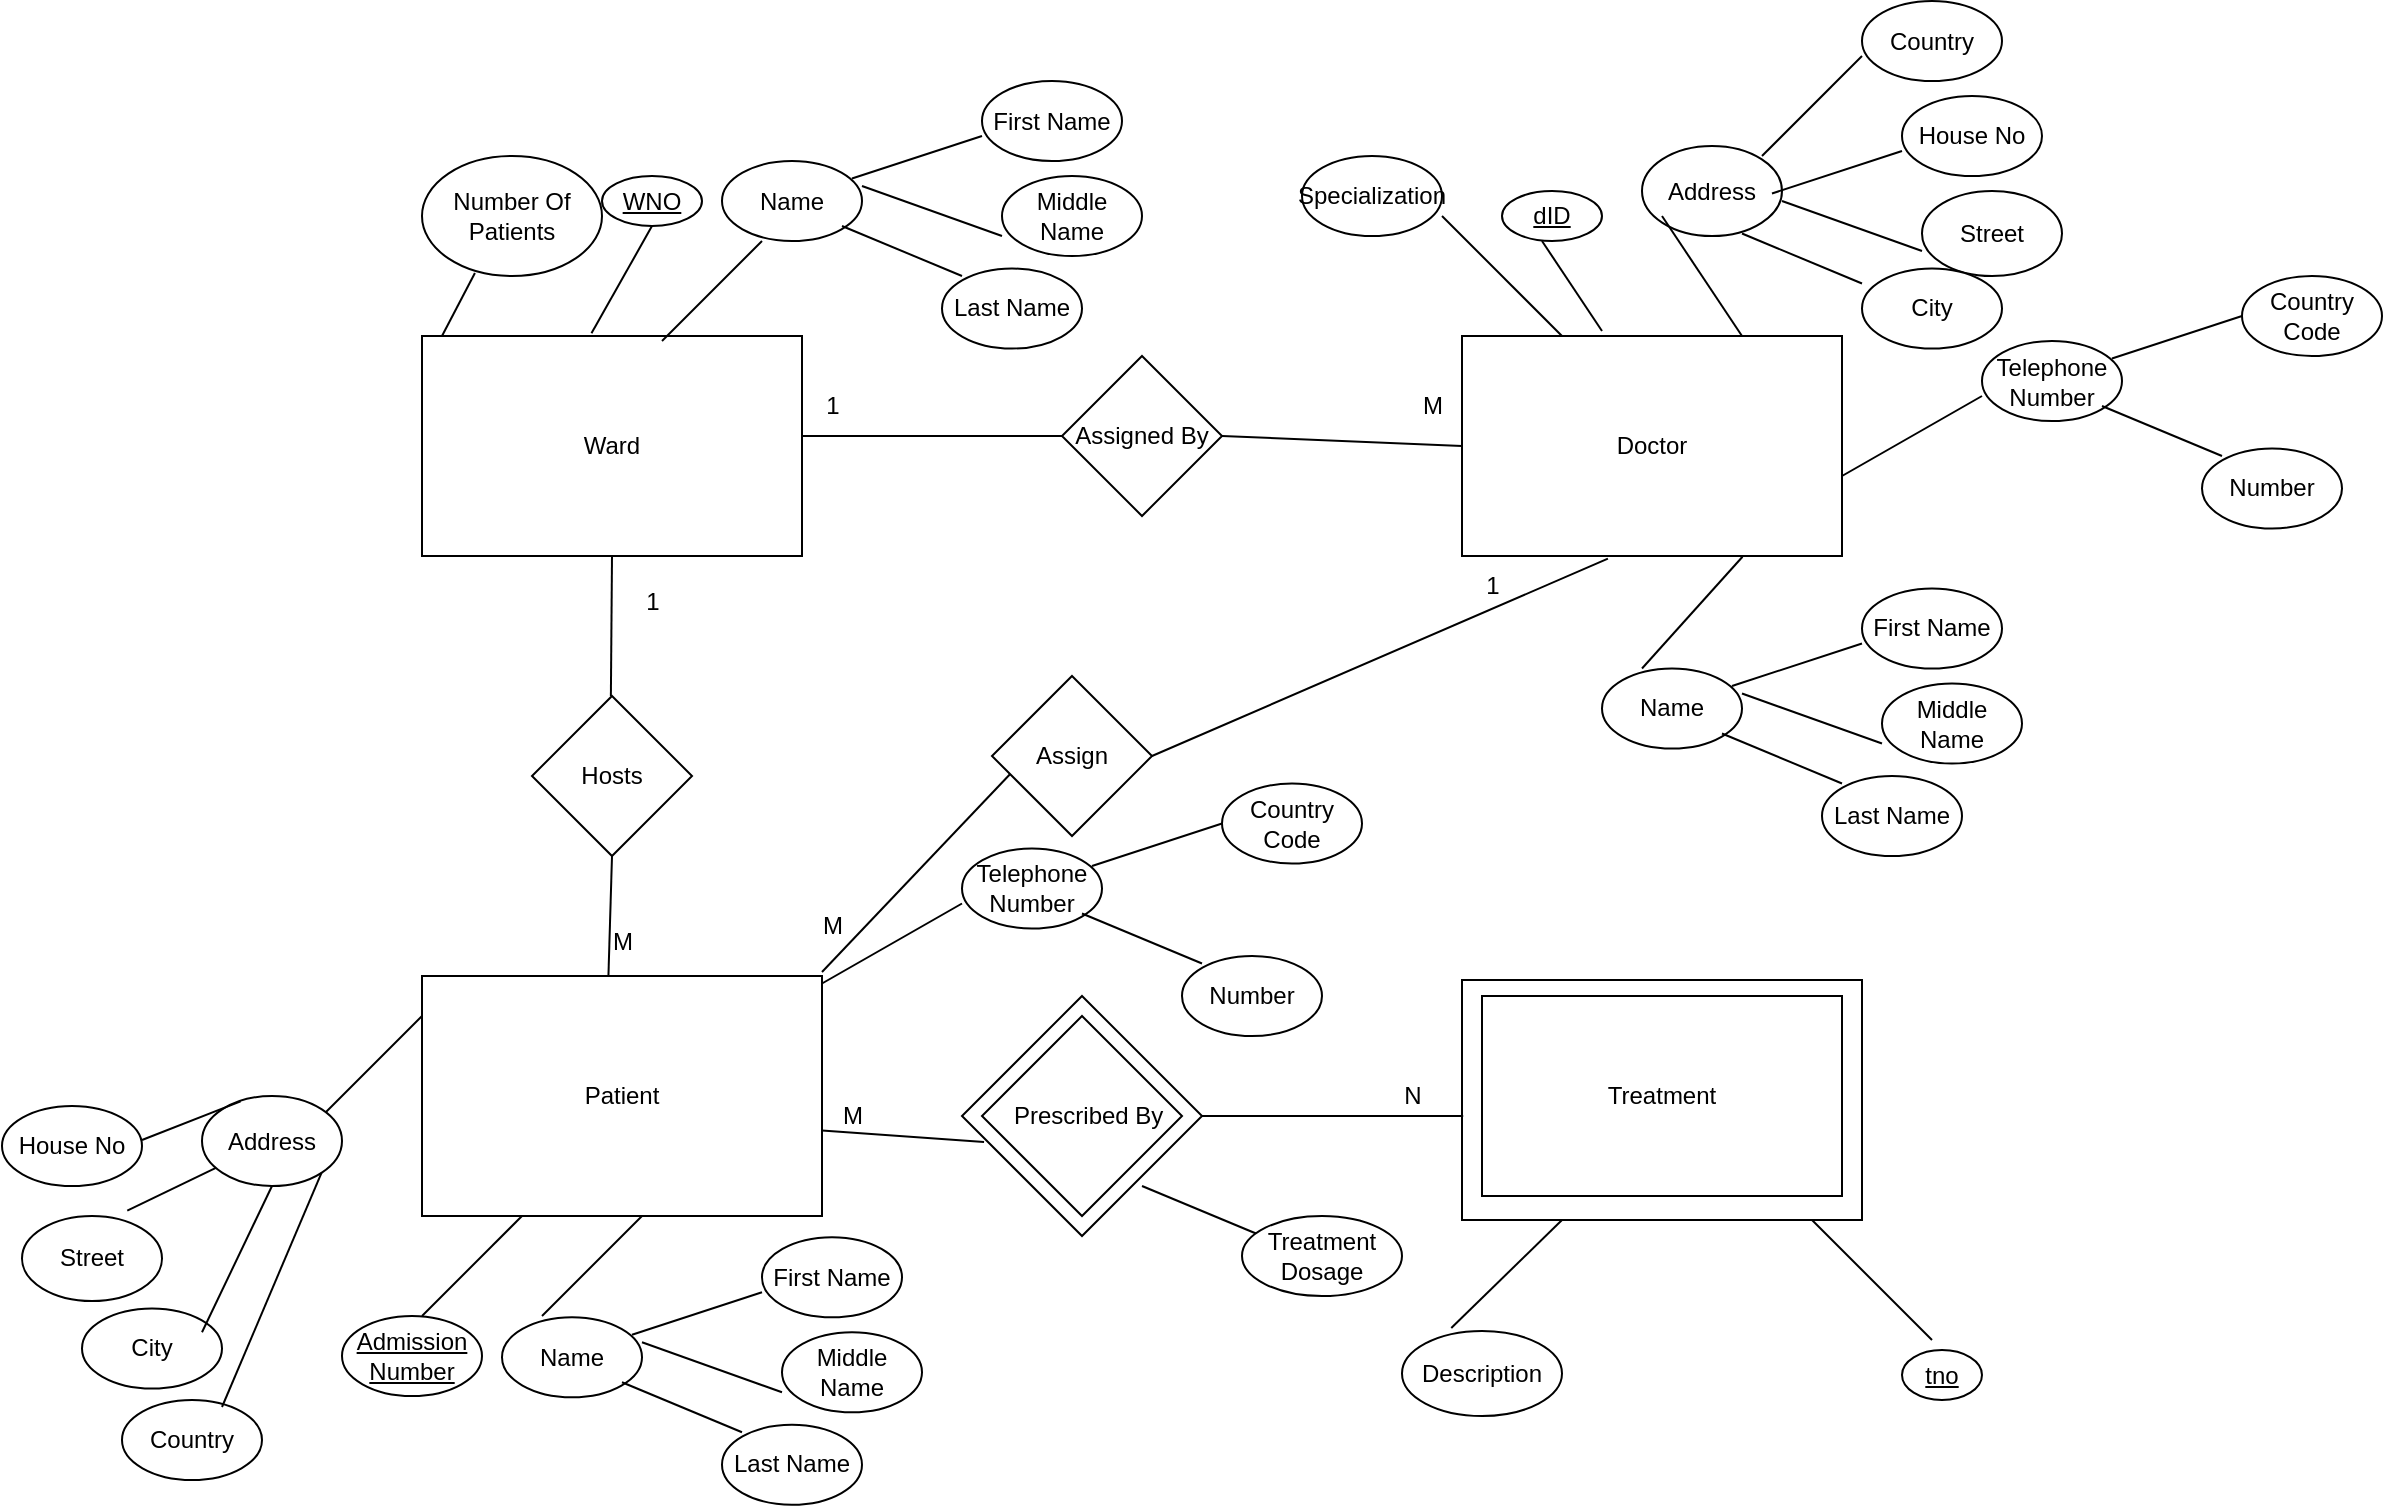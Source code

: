<mxfile version="21.5.2" type="device">
  <diagram name="Page-1" id="09DajQlsoDGaR5UKHQZs">
    <mxGraphModel dx="2096" dy="1615" grid="1" gridSize="10" guides="1" tooltips="1" connect="1" arrows="1" fold="1" page="1" pageScale="1" pageWidth="850" pageHeight="1100" math="0" shadow="0">
      <root>
        <mxCell id="0" />
        <mxCell id="1" parent="0" />
        <mxCell id="JQ7dYN5Y3wBBPKodbZUG-1" value="Ward" style="rounded=0;whiteSpace=wrap;html=1;" parent="1" vertex="1">
          <mxGeometry x="40" y="120" width="190" height="110" as="geometry" />
        </mxCell>
        <mxCell id="JQ7dYN5Y3wBBPKodbZUG-3" value="&lt;u&gt;WNO&lt;/u&gt;" style="ellipse;whiteSpace=wrap;html=1;" parent="1" vertex="1">
          <mxGeometry x="130" y="40" width="50" height="25" as="geometry" />
        </mxCell>
        <mxCell id="JQ7dYN5Y3wBBPKodbZUG-4" value="" style="endArrow=none;html=1;rounded=0;" parent="1" edge="1">
          <mxGeometry width="50" height="50" relative="1" as="geometry">
            <mxPoint x="160" y="122.5" as="sourcePoint" />
            <mxPoint x="210" y="72.5" as="targetPoint" />
          </mxGeometry>
        </mxCell>
        <mxCell id="JQ7dYN5Y3wBBPKodbZUG-5" value="Name" style="ellipse;whiteSpace=wrap;html=1;" parent="1" vertex="1">
          <mxGeometry x="190" y="32.5" width="70" height="40" as="geometry" />
        </mxCell>
        <mxCell id="JQ7dYN5Y3wBBPKodbZUG-10" value="" style="endArrow=none;html=1;rounded=0;entryX=0.294;entryY=0.975;entryDx=0;entryDy=0;entryPerimeter=0;" parent="1" target="JQ7dYN5Y3wBBPKodbZUG-65" edge="1">
          <mxGeometry width="50" height="50" relative="1" as="geometry">
            <mxPoint x="50" y="120" as="sourcePoint" />
            <mxPoint x="100" y="70" as="targetPoint" />
          </mxGeometry>
        </mxCell>
        <mxCell id="JQ7dYN5Y3wBBPKodbZUG-12" value="Doctor" style="rounded=0;whiteSpace=wrap;html=1;" parent="1" vertex="1">
          <mxGeometry x="560" y="120" width="190" height="110" as="geometry" />
        </mxCell>
        <mxCell id="JQ7dYN5Y3wBBPKodbZUG-13" value="" style="endArrow=none;html=1;rounded=0;" parent="1" edge="1">
          <mxGeometry width="50" height="50" relative="1" as="geometry">
            <mxPoint x="630" y="117.5" as="sourcePoint" />
            <mxPoint x="600" y="72.5" as="targetPoint" />
          </mxGeometry>
        </mxCell>
        <mxCell id="JQ7dYN5Y3wBBPKodbZUG-14" value="&lt;u&gt;dID&lt;/u&gt;" style="ellipse;whiteSpace=wrap;html=1;strokeColor=default;" parent="1" vertex="1">
          <mxGeometry x="580" y="47.5" width="50" height="25" as="geometry" />
        </mxCell>
        <mxCell id="JQ7dYN5Y3wBBPKodbZUG-15" value="Address" style="ellipse;whiteSpace=wrap;html=1;" parent="1" vertex="1">
          <mxGeometry x="650" y="25" width="70" height="45" as="geometry" />
        </mxCell>
        <mxCell id="JQ7dYN5Y3wBBPKodbZUG-16" value="" style="endArrow=none;html=1;rounded=0;" parent="1" edge="1">
          <mxGeometry width="50" height="50" relative="1" as="geometry">
            <mxPoint x="700" y="120" as="sourcePoint" />
            <mxPoint x="660" y="60" as="targetPoint" />
          </mxGeometry>
        </mxCell>
        <mxCell id="JQ7dYN5Y3wBBPKodbZUG-18" value="Specialization" style="ellipse;whiteSpace=wrap;html=1;" parent="1" vertex="1">
          <mxGeometry x="480" y="30" width="70" height="40" as="geometry" />
        </mxCell>
        <mxCell id="JQ7dYN5Y3wBBPKodbZUG-19" value="" style="endArrow=none;html=1;rounded=0;" parent="1" edge="1">
          <mxGeometry width="50" height="50" relative="1" as="geometry">
            <mxPoint x="610" y="120" as="sourcePoint" />
            <mxPoint x="550" y="60" as="targetPoint" />
          </mxGeometry>
        </mxCell>
        <mxCell id="JQ7dYN5Y3wBBPKodbZUG-20" value="" style="endArrow=none;html=1;rounded=0;" parent="1" target="JQ7dYN5Y3wBBPKodbZUG-21" edge="1">
          <mxGeometry width="50" height="50" relative="1" as="geometry">
            <mxPoint x="230" y="170" as="sourcePoint" />
            <mxPoint x="320" y="170" as="targetPoint" />
          </mxGeometry>
        </mxCell>
        <mxCell id="JQ7dYN5Y3wBBPKodbZUG-21" value="Assigned By" style="rhombus;whiteSpace=wrap;html=1;" parent="1" vertex="1">
          <mxGeometry x="360" y="130" width="80" height="80" as="geometry" />
        </mxCell>
        <mxCell id="JQ7dYN5Y3wBBPKodbZUG-22" value="" style="endArrow=none;html=1;rounded=0;entryX=0;entryY=0.5;entryDx=0;entryDy=0;" parent="1" target="JQ7dYN5Y3wBBPKodbZUG-12" edge="1">
          <mxGeometry width="50" height="50" relative="1" as="geometry">
            <mxPoint x="440" y="170" as="sourcePoint" />
            <mxPoint x="550" y="170" as="targetPoint" />
          </mxGeometry>
        </mxCell>
        <mxCell id="JQ7dYN5Y3wBBPKodbZUG-23" value="1" style="text;html=1;align=center;verticalAlign=middle;resizable=0;points=[];autosize=1;strokeColor=none;fillColor=none;" parent="1" vertex="1">
          <mxGeometry x="230" y="140" width="30" height="30" as="geometry" />
        </mxCell>
        <mxCell id="JQ7dYN5Y3wBBPKodbZUG-24" value="M" style="text;html=1;align=center;verticalAlign=middle;resizable=0;points=[];autosize=1;strokeColor=none;fillColor=none;" parent="1" vertex="1">
          <mxGeometry x="530" y="140" width="30" height="30" as="geometry" />
        </mxCell>
        <mxCell id="JQ7dYN5Y3wBBPKodbZUG-25" value="Patient" style="rounded=0;whiteSpace=wrap;html=1;" parent="1" vertex="1">
          <mxGeometry x="40" y="440" width="200" height="120" as="geometry" />
        </mxCell>
        <mxCell id="JQ7dYN5Y3wBBPKodbZUG-30" value="" style="endArrow=none;html=1;rounded=0;" parent="1" edge="1">
          <mxGeometry width="50" height="50" relative="1" as="geometry">
            <mxPoint x="40" y="610" as="sourcePoint" />
            <mxPoint x="90" y="560" as="targetPoint" />
          </mxGeometry>
        </mxCell>
        <mxCell id="JQ7dYN5Y3wBBPKodbZUG-32" value="" style="endArrow=none;html=1;rounded=0;" parent="1" edge="1">
          <mxGeometry width="50" height="50" relative="1" as="geometry">
            <mxPoint x="100" y="610" as="sourcePoint" />
            <mxPoint x="150" y="560" as="targetPoint" />
          </mxGeometry>
        </mxCell>
        <mxCell id="JQ7dYN5Y3wBBPKodbZUG-40" value="&lt;u&gt;Admission Number&lt;/u&gt;" style="ellipse;whiteSpace=wrap;html=1;" parent="1" vertex="1">
          <mxGeometry y="610" width="70" height="40" as="geometry" />
        </mxCell>
        <mxCell id="JQ7dYN5Y3wBBPKodbZUG-44" value="Hosts" style="rhombus;whiteSpace=wrap;html=1;" parent="1" vertex="1">
          <mxGeometry x="95" y="300" width="80" height="80" as="geometry" />
        </mxCell>
        <mxCell id="JQ7dYN5Y3wBBPKodbZUG-46" value="" style="endArrow=none;html=1;rounded=0;entryX=0.5;entryY=1;entryDx=0;entryDy=0;" parent="1" target="JQ7dYN5Y3wBBPKodbZUG-1" edge="1">
          <mxGeometry width="50" height="50" relative="1" as="geometry">
            <mxPoint x="134.44" y="300" as="sourcePoint" />
            <mxPoint x="134.44" y="240" as="targetPoint" />
          </mxGeometry>
        </mxCell>
        <mxCell id="JQ7dYN5Y3wBBPKodbZUG-47" value="" style="endArrow=none;html=1;rounded=0;entryX=0.5;entryY=1;entryDx=0;entryDy=0;exitX=0.466;exitY=0.004;exitDx=0;exitDy=0;exitPerimeter=0;" parent="1" source="JQ7dYN5Y3wBBPKodbZUG-25" edge="1">
          <mxGeometry width="50" height="50" relative="1" as="geometry">
            <mxPoint x="135" y="450" as="sourcePoint" />
            <mxPoint x="135" y="380" as="targetPoint" />
          </mxGeometry>
        </mxCell>
        <mxCell id="JQ7dYN5Y3wBBPKodbZUG-48" value="1" style="text;html=1;align=center;verticalAlign=middle;resizable=0;points=[];autosize=1;strokeColor=none;fillColor=none;" parent="1" vertex="1">
          <mxGeometry x="140" y="238" width="30" height="30" as="geometry" />
        </mxCell>
        <mxCell id="JQ7dYN5Y3wBBPKodbZUG-49" value="M" style="text;html=1;align=center;verticalAlign=middle;resizable=0;points=[];autosize=1;strokeColor=none;fillColor=none;" parent="1" vertex="1">
          <mxGeometry x="125" y="408" width="30" height="30" as="geometry" />
        </mxCell>
        <mxCell id="JQ7dYN5Y3wBBPKodbZUG-50" value="" style="rounded=0;whiteSpace=wrap;html=1;" parent="1" vertex="1">
          <mxGeometry x="560" y="442" width="200" height="120" as="geometry" />
        </mxCell>
        <mxCell id="JQ7dYN5Y3wBBPKodbZUG-52" value="&lt;u&gt;tno&lt;/u&gt;" style="ellipse;whiteSpace=wrap;html=1;" parent="1" vertex="1">
          <mxGeometry x="780" y="627" width="40" height="25" as="geometry" />
        </mxCell>
        <mxCell id="JQ7dYN5Y3wBBPKodbZUG-53" value="" style="endArrow=none;html=1;rounded=0;exitX=0.308;exitY=-0.035;exitDx=0;exitDy=0;exitPerimeter=0;" parent="1" edge="1" source="JQ7dYN5Y3wBBPKodbZUG-58">
          <mxGeometry width="50" height="50" relative="1" as="geometry">
            <mxPoint x="560" y="612" as="sourcePoint" />
            <mxPoint x="610" y="562" as="targetPoint" />
          </mxGeometry>
        </mxCell>
        <mxCell id="JQ7dYN5Y3wBBPKodbZUG-57" value="" style="endArrow=none;html=1;rounded=0;" parent="1" edge="1">
          <mxGeometry width="50" height="50" relative="1" as="geometry">
            <mxPoint x="795" y="622" as="sourcePoint" />
            <mxPoint x="735" y="562" as="targetPoint" />
          </mxGeometry>
        </mxCell>
        <mxCell id="JQ7dYN5Y3wBBPKodbZUG-58" value="Description" style="ellipse;whiteSpace=wrap;html=1;" parent="1" vertex="1">
          <mxGeometry x="530" y="617.5" width="80" height="42.5" as="geometry" />
        </mxCell>
        <mxCell id="JQ7dYN5Y3wBBPKodbZUG-65" value="Number Of Patients" style="ellipse;whiteSpace=wrap;html=1;" parent="1" vertex="1">
          <mxGeometry x="40" y="30" width="90" height="60" as="geometry" />
        </mxCell>
        <mxCell id="JQ7dYN5Y3wBBPKodbZUG-67" value="" style="endArrow=none;html=1;rounded=0;exitX=0.446;exitY=-0.012;exitDx=0;exitDy=0;exitPerimeter=0;entryX=0.5;entryY=1;entryDx=0;entryDy=0;" parent="1" edge="1" target="JQ7dYN5Y3wBBPKodbZUG-3" source="JQ7dYN5Y3wBBPKodbZUG-1">
          <mxGeometry width="50" height="50" relative="1" as="geometry">
            <mxPoint x="163.85" y="130" as="sourcePoint" />
            <mxPoint x="160.003" y="79.992" as="targetPoint" />
          </mxGeometry>
        </mxCell>
        <mxCell id="IY7W01UMlMfJ5vMGg9ol-5" value="" style="endArrow=none;html=1;rounded=0;" edge="1" parent="1">
          <mxGeometry width="50" height="50" relative="1" as="geometry">
            <mxPoint x="255" y="41.25" as="sourcePoint" />
            <mxPoint x="320" y="20" as="targetPoint" />
          </mxGeometry>
        </mxCell>
        <mxCell id="IY7W01UMlMfJ5vMGg9ol-6" value="" style="endArrow=none;html=1;rounded=0;" edge="1" parent="1">
          <mxGeometry width="50" height="50" relative="1" as="geometry">
            <mxPoint x="260" y="45" as="sourcePoint" />
            <mxPoint x="330" y="70" as="targetPoint" />
          </mxGeometry>
        </mxCell>
        <mxCell id="IY7W01UMlMfJ5vMGg9ol-7" value="First Name" style="ellipse;whiteSpace=wrap;html=1;" vertex="1" parent="1">
          <mxGeometry x="320" y="-7.5" width="70" height="40" as="geometry" />
        </mxCell>
        <mxCell id="IY7W01UMlMfJ5vMGg9ol-8" value="Middle Name" style="ellipse;whiteSpace=wrap;html=1;" vertex="1" parent="1">
          <mxGeometry x="330" y="40" width="70" height="40" as="geometry" />
        </mxCell>
        <mxCell id="IY7W01UMlMfJ5vMGg9ol-11" value="Last Name" style="ellipse;whiteSpace=wrap;html=1;" vertex="1" parent="1">
          <mxGeometry x="300" y="86.25" width="70" height="40" as="geometry" />
        </mxCell>
        <mxCell id="IY7W01UMlMfJ5vMGg9ol-12" value="" style="endArrow=none;html=1;rounded=0;" edge="1" parent="1">
          <mxGeometry width="50" height="50" relative="1" as="geometry">
            <mxPoint x="250" y="65" as="sourcePoint" />
            <mxPoint x="310" y="90" as="targetPoint" />
          </mxGeometry>
        </mxCell>
        <mxCell id="IY7W01UMlMfJ5vMGg9ol-13" value="" style="endArrow=none;html=1;rounded=0;entryX=0.133;entryY=0.592;entryDx=0;entryDy=0;entryPerimeter=0;" edge="1" parent="1" target="IY7W01UMlMfJ5vMGg9ol-14">
          <mxGeometry width="50" height="50" relative="1" as="geometry">
            <mxPoint x="240" y="438" as="sourcePoint" />
            <mxPoint x="290" y="388" as="targetPoint" />
          </mxGeometry>
        </mxCell>
        <mxCell id="IY7W01UMlMfJ5vMGg9ol-14" value="Assign" style="rhombus;whiteSpace=wrap;html=1;" vertex="1" parent="1">
          <mxGeometry x="325" y="290" width="80" height="80" as="geometry" />
        </mxCell>
        <mxCell id="IY7W01UMlMfJ5vMGg9ol-16" value="" style="endArrow=none;html=1;rounded=0;entryX=0.384;entryY=1.012;entryDx=0;entryDy=0;entryPerimeter=0;" edge="1" parent="1" target="JQ7dYN5Y3wBBPKodbZUG-12">
          <mxGeometry width="50" height="50" relative="1" as="geometry">
            <mxPoint x="405" y="330" as="sourcePoint" />
            <mxPoint x="455" y="280" as="targetPoint" />
          </mxGeometry>
        </mxCell>
        <mxCell id="IY7W01UMlMfJ5vMGg9ol-17" value="M" style="text;html=1;align=center;verticalAlign=middle;resizable=0;points=[];autosize=1;strokeColor=none;fillColor=none;" vertex="1" parent="1">
          <mxGeometry x="230" y="400" width="30" height="30" as="geometry" />
        </mxCell>
        <mxCell id="IY7W01UMlMfJ5vMGg9ol-18" value="1" style="text;html=1;align=center;verticalAlign=middle;resizable=0;points=[];autosize=1;strokeColor=none;fillColor=none;" vertex="1" parent="1">
          <mxGeometry x="560" y="230" width="30" height="30" as="geometry" />
        </mxCell>
        <mxCell id="IY7W01UMlMfJ5vMGg9ol-20" value="Name" style="ellipse;whiteSpace=wrap;html=1;" vertex="1" parent="1">
          <mxGeometry x="630" y="286.25" width="70" height="40" as="geometry" />
        </mxCell>
        <mxCell id="IY7W01UMlMfJ5vMGg9ol-21" value="" style="endArrow=none;html=1;rounded=0;" edge="1" parent="1">
          <mxGeometry width="50" height="50" relative="1" as="geometry">
            <mxPoint x="695" y="295" as="sourcePoint" />
            <mxPoint x="760" y="273.75" as="targetPoint" />
          </mxGeometry>
        </mxCell>
        <mxCell id="IY7W01UMlMfJ5vMGg9ol-22" value="" style="endArrow=none;html=1;rounded=0;" edge="1" parent="1">
          <mxGeometry width="50" height="50" relative="1" as="geometry">
            <mxPoint x="700" y="298.75" as="sourcePoint" />
            <mxPoint x="770" y="323.75" as="targetPoint" />
          </mxGeometry>
        </mxCell>
        <mxCell id="IY7W01UMlMfJ5vMGg9ol-23" value="First Name" style="ellipse;whiteSpace=wrap;html=1;" vertex="1" parent="1">
          <mxGeometry x="760" y="246.25" width="70" height="40" as="geometry" />
        </mxCell>
        <mxCell id="IY7W01UMlMfJ5vMGg9ol-24" value="Middle Name" style="ellipse;whiteSpace=wrap;html=1;" vertex="1" parent="1">
          <mxGeometry x="770" y="293.75" width="70" height="40" as="geometry" />
        </mxCell>
        <mxCell id="IY7W01UMlMfJ5vMGg9ol-25" value="Last Name" style="ellipse;whiteSpace=wrap;html=1;" vertex="1" parent="1">
          <mxGeometry x="740" y="340" width="70" height="40" as="geometry" />
        </mxCell>
        <mxCell id="IY7W01UMlMfJ5vMGg9ol-26" value="" style="endArrow=none;html=1;rounded=0;" edge="1" parent="1">
          <mxGeometry width="50" height="50" relative="1" as="geometry">
            <mxPoint x="690" y="318.75" as="sourcePoint" />
            <mxPoint x="750" y="343.75" as="targetPoint" />
          </mxGeometry>
        </mxCell>
        <mxCell id="IY7W01UMlMfJ5vMGg9ol-27" value="" style="endArrow=none;html=1;rounded=0;exitX=1;exitY=0;exitDx=0;exitDy=0;" edge="1" parent="1">
          <mxGeometry width="50" height="50" relative="1" as="geometry">
            <mxPoint x="649.999" y="286.248" as="sourcePoint" />
            <mxPoint x="700.25" y="230.39" as="targetPoint" />
          </mxGeometry>
        </mxCell>
        <mxCell id="IY7W01UMlMfJ5vMGg9ol-28" value="" style="endArrow=none;html=1;rounded=0;" edge="1" parent="1">
          <mxGeometry width="50" height="50" relative="1" as="geometry">
            <mxPoint x="715" y="48.75" as="sourcePoint" />
            <mxPoint x="780" y="27.5" as="targetPoint" />
          </mxGeometry>
        </mxCell>
        <mxCell id="IY7W01UMlMfJ5vMGg9ol-29" value="" style="endArrow=none;html=1;rounded=0;" edge="1" parent="1">
          <mxGeometry width="50" height="50" relative="1" as="geometry">
            <mxPoint x="720" y="52.5" as="sourcePoint" />
            <mxPoint x="790" y="77.5" as="targetPoint" />
          </mxGeometry>
        </mxCell>
        <mxCell id="IY7W01UMlMfJ5vMGg9ol-30" value="House No" style="ellipse;whiteSpace=wrap;html=1;" vertex="1" parent="1">
          <mxGeometry x="780" width="70" height="40" as="geometry" />
        </mxCell>
        <mxCell id="IY7W01UMlMfJ5vMGg9ol-31" value="Street" style="ellipse;whiteSpace=wrap;html=1;" vertex="1" parent="1">
          <mxGeometry x="790" y="47.5" width="70" height="42.5" as="geometry" />
        </mxCell>
        <mxCell id="IY7W01UMlMfJ5vMGg9ol-32" value="City" style="ellipse;whiteSpace=wrap;html=1;" vertex="1" parent="1">
          <mxGeometry x="760" y="86.25" width="70" height="40" as="geometry" />
        </mxCell>
        <mxCell id="IY7W01UMlMfJ5vMGg9ol-33" value="" style="endArrow=none;html=1;rounded=0;" edge="1" parent="1">
          <mxGeometry width="50" height="50" relative="1" as="geometry">
            <mxPoint x="700" y="68.75" as="sourcePoint" />
            <mxPoint x="760" y="93.75" as="targetPoint" />
          </mxGeometry>
        </mxCell>
        <mxCell id="IY7W01UMlMfJ5vMGg9ol-34" value="" style="endArrow=none;html=1;rounded=0;" edge="1" parent="1">
          <mxGeometry width="50" height="50" relative="1" as="geometry">
            <mxPoint x="710" y="30" as="sourcePoint" />
            <mxPoint x="760" y="-20" as="targetPoint" />
          </mxGeometry>
        </mxCell>
        <mxCell id="IY7W01UMlMfJ5vMGg9ol-35" value="Country" style="ellipse;whiteSpace=wrap;html=1;" vertex="1" parent="1">
          <mxGeometry x="760" y="-47.5" width="70" height="40" as="geometry" />
        </mxCell>
        <mxCell id="IY7W01UMlMfJ5vMGg9ol-37" value="" style="endArrow=none;html=1;rounded=0;" edge="1" parent="1">
          <mxGeometry width="50" height="50" relative="1" as="geometry">
            <mxPoint x="750" y="190" as="sourcePoint" />
            <mxPoint x="820" y="150" as="targetPoint" />
          </mxGeometry>
        </mxCell>
        <mxCell id="IY7W01UMlMfJ5vMGg9ol-38" value="Telephone Number" style="ellipse;whiteSpace=wrap;html=1;" vertex="1" parent="1">
          <mxGeometry x="820" y="122.5" width="70" height="40" as="geometry" />
        </mxCell>
        <mxCell id="IY7W01UMlMfJ5vMGg9ol-39" value="" style="endArrow=none;html=1;rounded=0;" edge="1" parent="1">
          <mxGeometry width="50" height="50" relative="1" as="geometry">
            <mxPoint x="885" y="131.25" as="sourcePoint" />
            <mxPoint x="950" y="110" as="targetPoint" />
          </mxGeometry>
        </mxCell>
        <mxCell id="IY7W01UMlMfJ5vMGg9ol-41" value="Country Code" style="ellipse;whiteSpace=wrap;html=1;" vertex="1" parent="1">
          <mxGeometry x="950" y="90" width="70" height="40" as="geometry" />
        </mxCell>
        <mxCell id="IY7W01UMlMfJ5vMGg9ol-42" value="Number" style="ellipse;whiteSpace=wrap;html=1;" vertex="1" parent="1">
          <mxGeometry x="930" y="176.25" width="70" height="40" as="geometry" />
        </mxCell>
        <mxCell id="IY7W01UMlMfJ5vMGg9ol-43" value="" style="endArrow=none;html=1;rounded=0;" edge="1" parent="1">
          <mxGeometry width="50" height="50" relative="1" as="geometry">
            <mxPoint x="880" y="155" as="sourcePoint" />
            <mxPoint x="940" y="180" as="targetPoint" />
          </mxGeometry>
        </mxCell>
        <mxCell id="IY7W01UMlMfJ5vMGg9ol-44" value="Name" style="ellipse;whiteSpace=wrap;html=1;" vertex="1" parent="1">
          <mxGeometry x="80" y="610.63" width="70" height="40" as="geometry" />
        </mxCell>
        <mxCell id="IY7W01UMlMfJ5vMGg9ol-45" value="" style="endArrow=none;html=1;rounded=0;" edge="1" parent="1">
          <mxGeometry width="50" height="50" relative="1" as="geometry">
            <mxPoint x="145" y="619.38" as="sourcePoint" />
            <mxPoint x="210" y="598.13" as="targetPoint" />
          </mxGeometry>
        </mxCell>
        <mxCell id="IY7W01UMlMfJ5vMGg9ol-46" value="" style="endArrow=none;html=1;rounded=0;" edge="1" parent="1">
          <mxGeometry width="50" height="50" relative="1" as="geometry">
            <mxPoint x="150" y="623.13" as="sourcePoint" />
            <mxPoint x="220" y="648.13" as="targetPoint" />
          </mxGeometry>
        </mxCell>
        <mxCell id="IY7W01UMlMfJ5vMGg9ol-47" value="First Name" style="ellipse;whiteSpace=wrap;html=1;" vertex="1" parent="1">
          <mxGeometry x="210" y="570.63" width="70" height="40" as="geometry" />
        </mxCell>
        <mxCell id="IY7W01UMlMfJ5vMGg9ol-48" value="Middle Name" style="ellipse;whiteSpace=wrap;html=1;" vertex="1" parent="1">
          <mxGeometry x="220" y="618.13" width="70" height="40" as="geometry" />
        </mxCell>
        <mxCell id="IY7W01UMlMfJ5vMGg9ol-49" value="Last Name" style="ellipse;whiteSpace=wrap;html=1;" vertex="1" parent="1">
          <mxGeometry x="190" y="664.38" width="70" height="40" as="geometry" />
        </mxCell>
        <mxCell id="IY7W01UMlMfJ5vMGg9ol-50" value="" style="endArrow=none;html=1;rounded=0;" edge="1" parent="1">
          <mxGeometry width="50" height="50" relative="1" as="geometry">
            <mxPoint x="140" y="643.13" as="sourcePoint" />
            <mxPoint x="200" y="668.13" as="targetPoint" />
          </mxGeometry>
        </mxCell>
        <mxCell id="IY7W01UMlMfJ5vMGg9ol-52" value="" style="endArrow=none;html=1;rounded=0;" edge="1" parent="1">
          <mxGeometry width="50" height="50" relative="1" as="geometry">
            <mxPoint x="-10" y="510" as="sourcePoint" />
            <mxPoint x="40" y="460" as="targetPoint" />
          </mxGeometry>
        </mxCell>
        <mxCell id="IY7W01UMlMfJ5vMGg9ol-53" value="Address" style="ellipse;whiteSpace=wrap;html=1;" vertex="1" parent="1">
          <mxGeometry x="-70" y="500" width="70" height="45" as="geometry" />
        </mxCell>
        <mxCell id="IY7W01UMlMfJ5vMGg9ol-54" value="House No" style="ellipse;whiteSpace=wrap;html=1;" vertex="1" parent="1">
          <mxGeometry x="-170" y="505" width="70" height="40" as="geometry" />
        </mxCell>
        <mxCell id="IY7W01UMlMfJ5vMGg9ol-55" value="Street" style="ellipse;whiteSpace=wrap;html=1;" vertex="1" parent="1">
          <mxGeometry x="-160" y="560" width="70" height="42.5" as="geometry" />
        </mxCell>
        <mxCell id="IY7W01UMlMfJ5vMGg9ol-56" value="City" style="ellipse;whiteSpace=wrap;html=1;" vertex="1" parent="1">
          <mxGeometry x="-130" y="606.25" width="70" height="40" as="geometry" />
        </mxCell>
        <mxCell id="IY7W01UMlMfJ5vMGg9ol-57" value="Country" style="ellipse;whiteSpace=wrap;html=1;" vertex="1" parent="1">
          <mxGeometry x="-110" y="652" width="70" height="40" as="geometry" />
        </mxCell>
        <mxCell id="IY7W01UMlMfJ5vMGg9ol-58" value="" style="endArrow=none;html=1;rounded=0;exitX=0.752;exitY=-0.063;exitDx=0;exitDy=0;exitPerimeter=0;" edge="1" parent="1" source="IY7W01UMlMfJ5vMGg9ol-55" target="IY7W01UMlMfJ5vMGg9ol-53">
          <mxGeometry width="50" height="50" relative="1" as="geometry">
            <mxPoint x="-80" y="585" as="sourcePoint" />
            <mxPoint x="-10" y="545" as="targetPoint" />
          </mxGeometry>
        </mxCell>
        <mxCell id="IY7W01UMlMfJ5vMGg9ol-59" value="" style="endArrow=none;html=1;rounded=0;entryX=0.276;entryY=0.059;entryDx=0;entryDy=0;entryPerimeter=0;" edge="1" parent="1" target="IY7W01UMlMfJ5vMGg9ol-53">
          <mxGeometry width="50" height="50" relative="1" as="geometry">
            <mxPoint x="-100" y="522" as="sourcePoint" />
            <mxPoint x="-70" y="480" as="targetPoint" />
          </mxGeometry>
        </mxCell>
        <mxCell id="IY7W01UMlMfJ5vMGg9ol-60" value="" style="endArrow=none;html=1;rounded=0;entryX=0.5;entryY=1;entryDx=0;entryDy=0;" edge="1" parent="1" target="IY7W01UMlMfJ5vMGg9ol-53">
          <mxGeometry width="50" height="50" relative="1" as="geometry">
            <mxPoint x="-70" y="618.13" as="sourcePoint" />
            <mxPoint x="-40" y="576.13" as="targetPoint" />
          </mxGeometry>
        </mxCell>
        <mxCell id="IY7W01UMlMfJ5vMGg9ol-61" value="" style="endArrow=none;html=1;rounded=0;entryX=1;entryY=1;entryDx=0;entryDy=0;" edge="1" parent="1" target="IY7W01UMlMfJ5vMGg9ol-53">
          <mxGeometry width="50" height="50" relative="1" as="geometry">
            <mxPoint x="-60" y="655.5" as="sourcePoint" />
            <mxPoint x="-30" y="613.5" as="targetPoint" />
          </mxGeometry>
        </mxCell>
        <mxCell id="IY7W01UMlMfJ5vMGg9ol-69" value="" style="endArrow=none;html=1;rounded=0;" edge="1" parent="1">
          <mxGeometry width="50" height="50" relative="1" as="geometry">
            <mxPoint x="240" y="443.75" as="sourcePoint" />
            <mxPoint x="310" y="403.75" as="targetPoint" />
          </mxGeometry>
        </mxCell>
        <mxCell id="IY7W01UMlMfJ5vMGg9ol-70" value="Telephone Number" style="ellipse;whiteSpace=wrap;html=1;" vertex="1" parent="1">
          <mxGeometry x="310" y="376.25" width="70" height="40" as="geometry" />
        </mxCell>
        <mxCell id="IY7W01UMlMfJ5vMGg9ol-71" value="" style="endArrow=none;html=1;rounded=0;" edge="1" parent="1">
          <mxGeometry width="50" height="50" relative="1" as="geometry">
            <mxPoint x="375" y="385" as="sourcePoint" />
            <mxPoint x="440" y="363.75" as="targetPoint" />
          </mxGeometry>
        </mxCell>
        <mxCell id="IY7W01UMlMfJ5vMGg9ol-72" value="Country Code" style="ellipse;whiteSpace=wrap;html=1;" vertex="1" parent="1">
          <mxGeometry x="440" y="343.75" width="70" height="40" as="geometry" />
        </mxCell>
        <mxCell id="IY7W01UMlMfJ5vMGg9ol-73" value="Number" style="ellipse;whiteSpace=wrap;html=1;" vertex="1" parent="1">
          <mxGeometry x="420" y="430" width="70" height="40" as="geometry" />
        </mxCell>
        <mxCell id="IY7W01UMlMfJ5vMGg9ol-74" value="" style="endArrow=none;html=1;rounded=0;" edge="1" parent="1">
          <mxGeometry width="50" height="50" relative="1" as="geometry">
            <mxPoint x="370" y="408.75" as="sourcePoint" />
            <mxPoint x="430" y="433.75" as="targetPoint" />
          </mxGeometry>
        </mxCell>
        <mxCell id="IY7W01UMlMfJ5vMGg9ol-75" value="" style="endArrow=none;html=1;rounded=0;entryX=0.092;entryY=0.608;entryDx=0;entryDy=0;entryPerimeter=0;" edge="1" parent="1" target="IY7W01UMlMfJ5vMGg9ol-76">
          <mxGeometry width="50" height="50" relative="1" as="geometry">
            <mxPoint x="240" y="517.25" as="sourcePoint" />
            <mxPoint x="330" y="517" as="targetPoint" />
          </mxGeometry>
        </mxCell>
        <mxCell id="IY7W01UMlMfJ5vMGg9ol-76" value="" style="rhombus;whiteSpace=wrap;html=1;" vertex="1" parent="1">
          <mxGeometry x="310" y="450" width="120" height="120" as="geometry" />
        </mxCell>
        <mxCell id="IY7W01UMlMfJ5vMGg9ol-79" value="Treatment" style="rounded=0;whiteSpace=wrap;html=1;" vertex="1" parent="1">
          <mxGeometry x="570" y="450" width="180" height="100" as="geometry" />
        </mxCell>
        <mxCell id="IY7W01UMlMfJ5vMGg9ol-80" value="&amp;nbsp; Prescribed By" style="rhombus;whiteSpace=wrap;html=1;" vertex="1" parent="1">
          <mxGeometry x="320" y="460" width="100" height="100" as="geometry" />
        </mxCell>
        <mxCell id="IY7W01UMlMfJ5vMGg9ol-81" value="" style="endArrow=none;html=1;rounded=0;entryX=0.003;entryY=0.567;entryDx=0;entryDy=0;entryPerimeter=0;" edge="1" parent="1" target="JQ7dYN5Y3wBBPKodbZUG-50">
          <mxGeometry width="50" height="50" relative="1" as="geometry">
            <mxPoint x="430" y="510" as="sourcePoint" />
            <mxPoint x="503.5" y="510.88" as="targetPoint" />
          </mxGeometry>
        </mxCell>
        <mxCell id="IY7W01UMlMfJ5vMGg9ol-84" value="M" style="text;html=1;align=center;verticalAlign=middle;resizable=0;points=[];autosize=1;strokeColor=none;fillColor=none;" vertex="1" parent="1">
          <mxGeometry x="240" y="495" width="30" height="30" as="geometry" />
        </mxCell>
        <mxCell id="IY7W01UMlMfJ5vMGg9ol-85" value="N" style="text;html=1;align=center;verticalAlign=middle;resizable=0;points=[];autosize=1;strokeColor=none;fillColor=none;" vertex="1" parent="1">
          <mxGeometry x="520" y="485" width="30" height="30" as="geometry" />
        </mxCell>
        <mxCell id="IY7W01UMlMfJ5vMGg9ol-86" value="" style="endArrow=none;html=1;rounded=0;" edge="1" parent="1">
          <mxGeometry width="50" height="50" relative="1" as="geometry">
            <mxPoint x="400" y="545" as="sourcePoint" />
            <mxPoint x="460" y="570" as="targetPoint" />
          </mxGeometry>
        </mxCell>
        <mxCell id="IY7W01UMlMfJ5vMGg9ol-87" value="Treatment Dosage" style="ellipse;whiteSpace=wrap;html=1;" vertex="1" parent="1">
          <mxGeometry x="450" y="560" width="80" height="40" as="geometry" />
        </mxCell>
      </root>
    </mxGraphModel>
  </diagram>
</mxfile>
